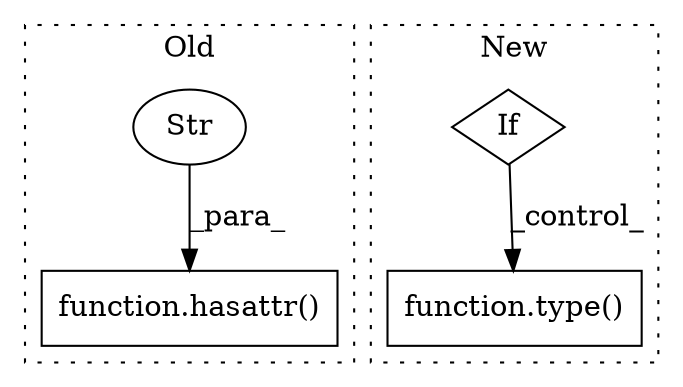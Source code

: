 digraph G {
subgraph cluster0 {
1 [label="function.hasattr()" a="75" s="8361,8398" l="8,1" shape="box"];
3 [label="Str" a="66" s="8383" l="15" shape="ellipse"];
label = "Old";
style="dotted";
}
subgraph cluster1 {
2 [label="function.type()" a="75" s="11704,11712" l="5,1" shape="box"];
4 [label="If" a="96" s="11160" l="0" shape="diamond"];
label = "New";
style="dotted";
}
3 -> 1 [label="_para_"];
4 -> 2 [label="_control_"];
}